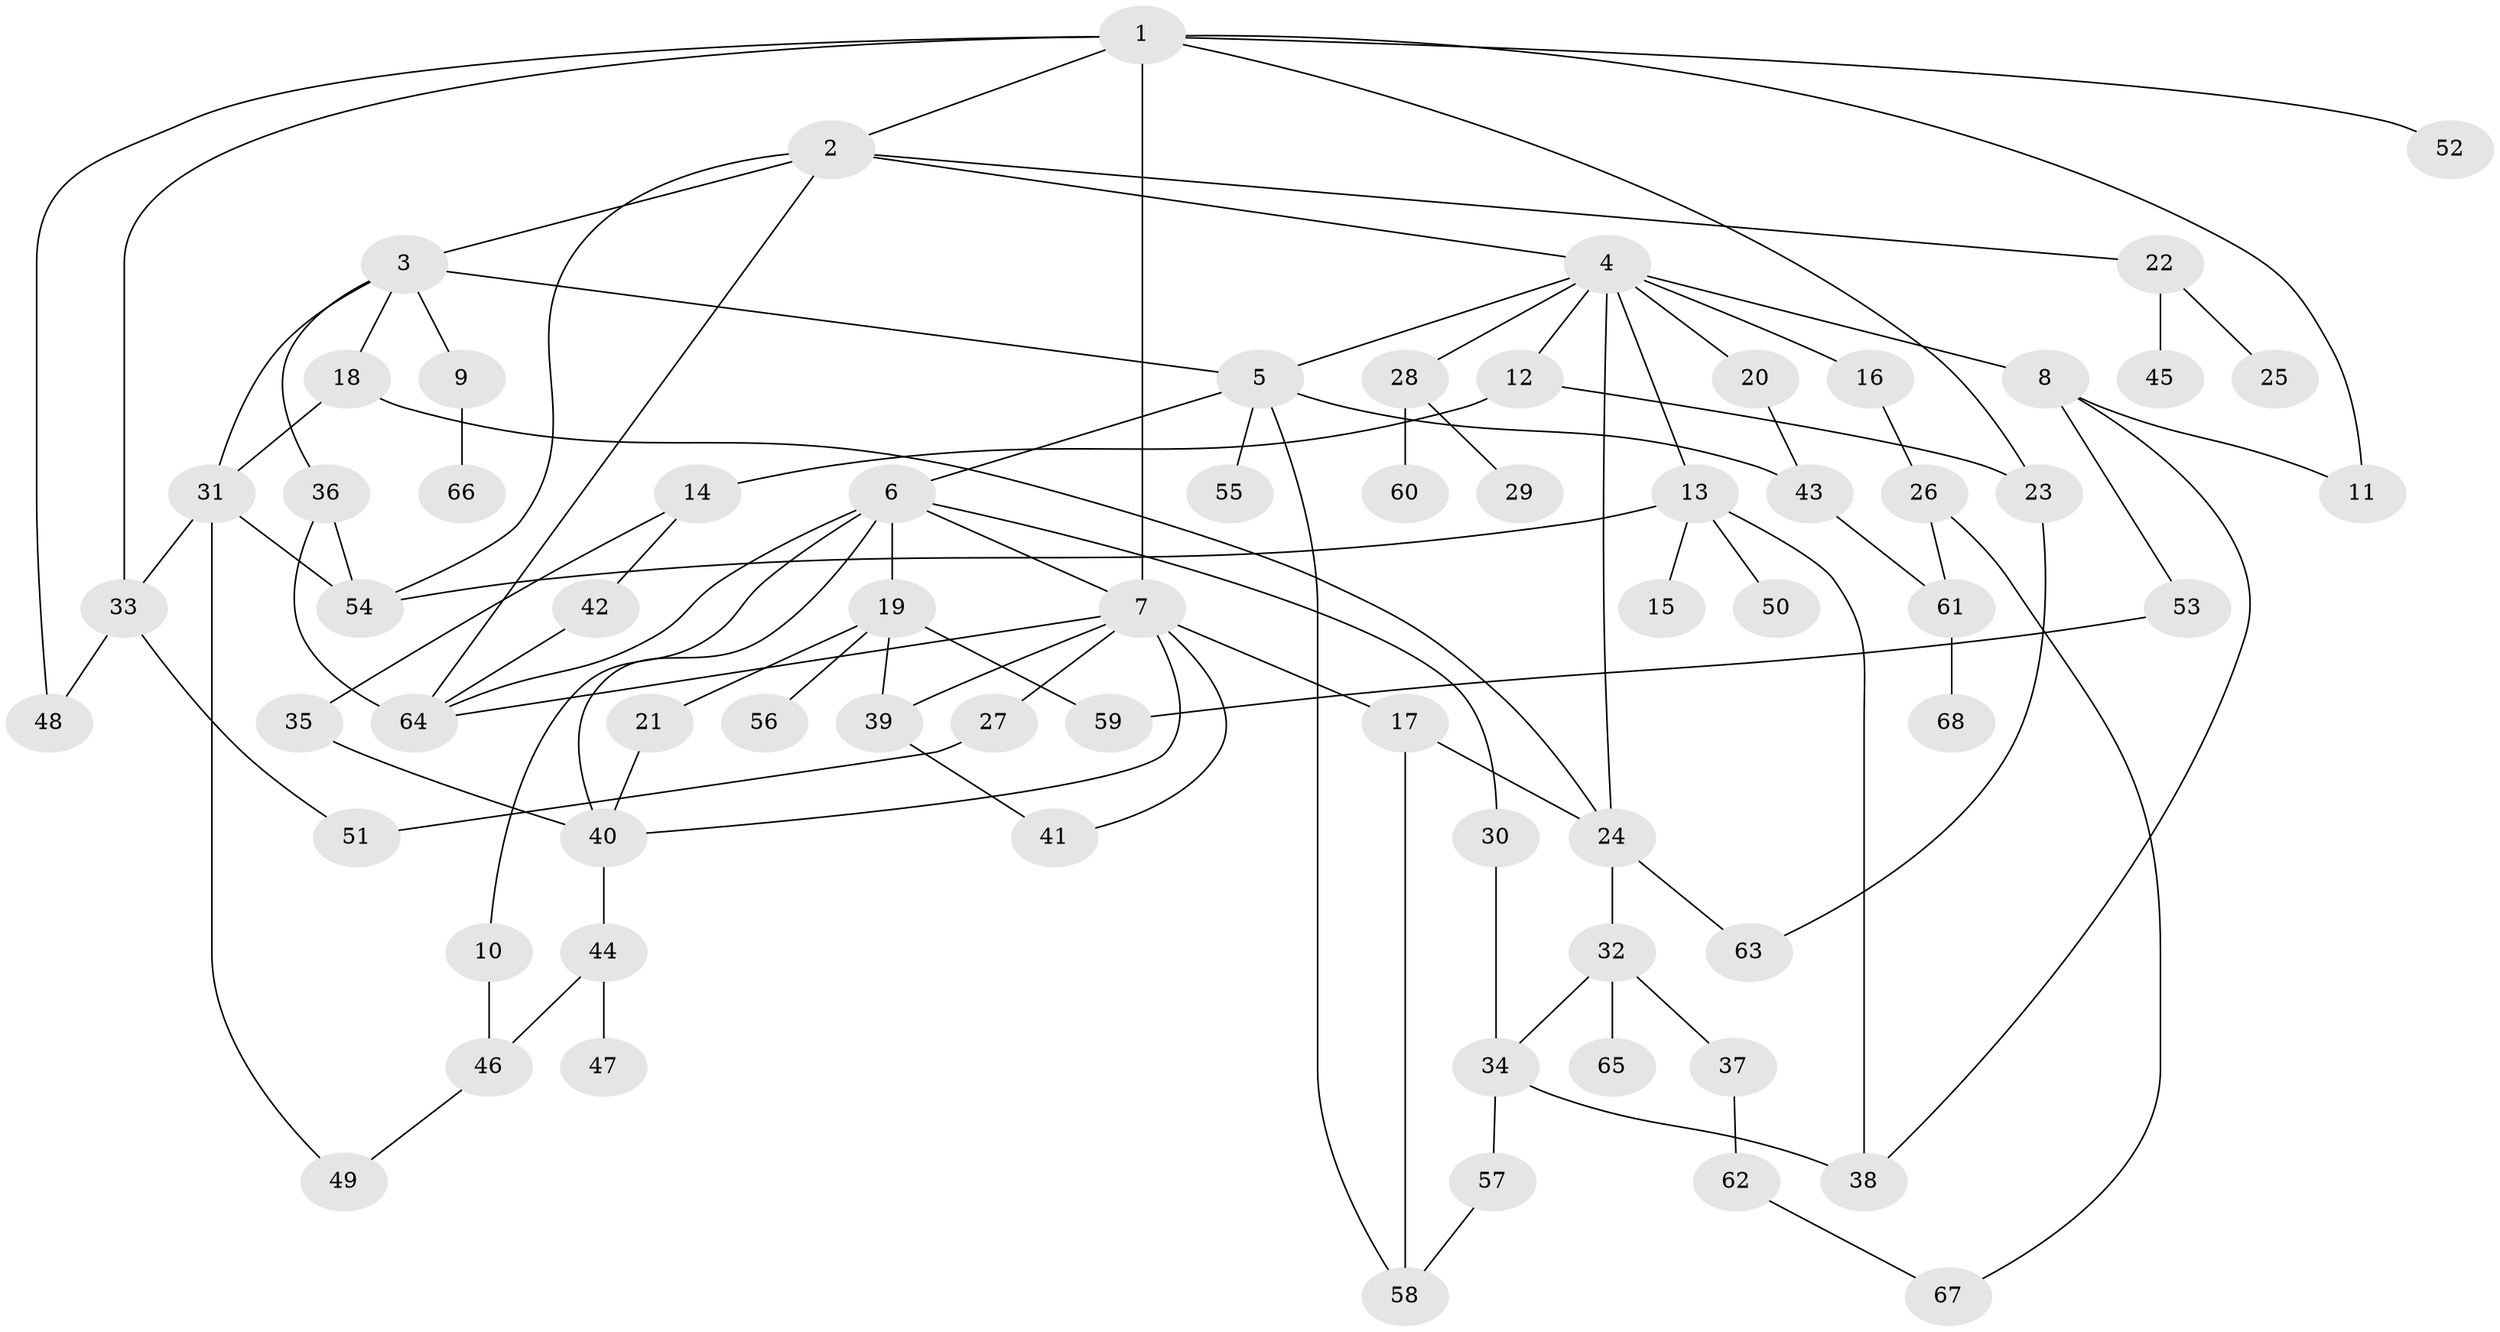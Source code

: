 // original degree distribution, {2: 0.3392857142857143, 6: 0.044642857142857144, 10: 0.008928571428571428, 7: 0.008928571428571428, 5: 0.08035714285714286, 4: 0.07142857142857142, 3: 0.19642857142857142, 1: 0.25}
// Generated by graph-tools (version 1.1) at 2025/49/03/04/25 22:49:13]
// undirected, 68 vertices, 101 edges
graph export_dot {
  node [color=gray90,style=filled];
  1;
  2;
  3;
  4;
  5;
  6;
  7;
  8;
  9;
  10;
  11;
  12;
  13;
  14;
  15;
  16;
  17;
  18;
  19;
  20;
  21;
  22;
  23;
  24;
  25;
  26;
  27;
  28;
  29;
  30;
  31;
  32;
  33;
  34;
  35;
  36;
  37;
  38;
  39;
  40;
  41;
  42;
  43;
  44;
  45;
  46;
  47;
  48;
  49;
  50;
  51;
  52;
  53;
  54;
  55;
  56;
  57;
  58;
  59;
  60;
  61;
  62;
  63;
  64;
  65;
  66;
  67;
  68;
  1 -- 2 [weight=1.0];
  1 -- 7 [weight=1.0];
  1 -- 11 [weight=1.0];
  1 -- 23 [weight=1.0];
  1 -- 33 [weight=1.0];
  1 -- 48 [weight=1.0];
  1 -- 52 [weight=1.0];
  2 -- 3 [weight=1.0];
  2 -- 4 [weight=1.0];
  2 -- 22 [weight=1.0];
  2 -- 54 [weight=1.0];
  2 -- 64 [weight=1.0];
  3 -- 5 [weight=1.0];
  3 -- 9 [weight=1.0];
  3 -- 18 [weight=1.0];
  3 -- 31 [weight=1.0];
  3 -- 36 [weight=1.0];
  4 -- 5 [weight=1.0];
  4 -- 8 [weight=1.0];
  4 -- 12 [weight=1.0];
  4 -- 13 [weight=1.0];
  4 -- 16 [weight=1.0];
  4 -- 20 [weight=1.0];
  4 -- 24 [weight=1.0];
  4 -- 28 [weight=1.0];
  5 -- 6 [weight=1.0];
  5 -- 43 [weight=1.0];
  5 -- 55 [weight=1.0];
  5 -- 58 [weight=1.0];
  6 -- 7 [weight=1.0];
  6 -- 10 [weight=1.0];
  6 -- 19 [weight=1.0];
  6 -- 30 [weight=1.0];
  6 -- 40 [weight=1.0];
  6 -- 64 [weight=1.0];
  7 -- 17 [weight=2.0];
  7 -- 27 [weight=1.0];
  7 -- 39 [weight=1.0];
  7 -- 40 [weight=1.0];
  7 -- 41 [weight=1.0];
  7 -- 64 [weight=1.0];
  8 -- 11 [weight=1.0];
  8 -- 38 [weight=1.0];
  8 -- 53 [weight=1.0];
  9 -- 66 [weight=1.0];
  10 -- 46 [weight=1.0];
  12 -- 14 [weight=1.0];
  12 -- 23 [weight=1.0];
  13 -- 15 [weight=1.0];
  13 -- 38 [weight=1.0];
  13 -- 50 [weight=1.0];
  13 -- 54 [weight=1.0];
  14 -- 35 [weight=1.0];
  14 -- 42 [weight=1.0];
  16 -- 26 [weight=1.0];
  17 -- 24 [weight=1.0];
  17 -- 58 [weight=1.0];
  18 -- 24 [weight=1.0];
  18 -- 31 [weight=1.0];
  19 -- 21 [weight=1.0];
  19 -- 39 [weight=1.0];
  19 -- 56 [weight=1.0];
  19 -- 59 [weight=1.0];
  20 -- 43 [weight=1.0];
  21 -- 40 [weight=1.0];
  22 -- 25 [weight=1.0];
  22 -- 45 [weight=1.0];
  23 -- 63 [weight=1.0];
  24 -- 32 [weight=1.0];
  24 -- 63 [weight=1.0];
  26 -- 61 [weight=1.0];
  26 -- 67 [weight=1.0];
  27 -- 51 [weight=1.0];
  28 -- 29 [weight=1.0];
  28 -- 60 [weight=1.0];
  30 -- 34 [weight=1.0];
  31 -- 33 [weight=1.0];
  31 -- 49 [weight=1.0];
  31 -- 54 [weight=1.0];
  32 -- 34 [weight=1.0];
  32 -- 37 [weight=1.0];
  32 -- 65 [weight=1.0];
  33 -- 48 [weight=1.0];
  33 -- 51 [weight=1.0];
  34 -- 38 [weight=1.0];
  34 -- 57 [weight=1.0];
  35 -- 40 [weight=1.0];
  36 -- 54 [weight=1.0];
  36 -- 64 [weight=1.0];
  37 -- 62 [weight=1.0];
  39 -- 41 [weight=1.0];
  40 -- 44 [weight=1.0];
  42 -- 64 [weight=1.0];
  43 -- 61 [weight=1.0];
  44 -- 46 [weight=1.0];
  44 -- 47 [weight=1.0];
  46 -- 49 [weight=1.0];
  53 -- 59 [weight=1.0];
  57 -- 58 [weight=1.0];
  61 -- 68 [weight=1.0];
  62 -- 67 [weight=1.0];
}

